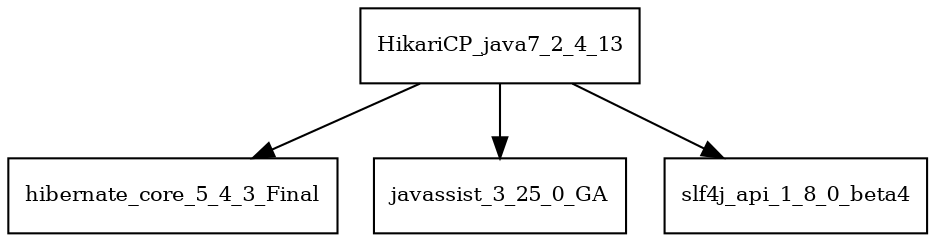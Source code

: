 digraph HikariCP_java7_2_4_13_dependencies {
  node [shape = box, fontsize=10.0];
  HikariCP_java7_2_4_13 -> hibernate_core_5_4_3_Final;
  HikariCP_java7_2_4_13 -> javassist_3_25_0_GA;
  HikariCP_java7_2_4_13 -> slf4j_api_1_8_0_beta4;
}

